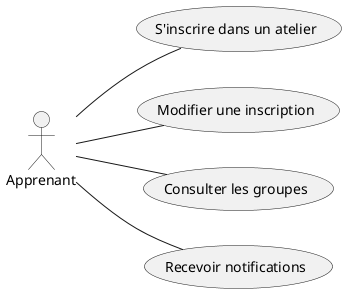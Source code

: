 @startuml

left to right direction
actor Apprenant

usecase "S'inscrire dans un atelier" as UC1
usecase "Modifier une inscription" as UC2
usecase "Consulter les groupes" as UC3
usecase "Recevoir notifications" as UC4

Apprenant -- UC1
Apprenant -- UC2
Apprenant -- UC3
Apprenant -- UC4
@enduml
